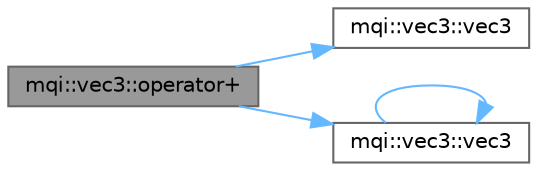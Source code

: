 digraph "mqi::vec3::operator+"
{
 // LATEX_PDF_SIZE
  bgcolor="transparent";
  edge [fontname=Helvetica,fontsize=10,labelfontname=Helvetica,labelfontsize=10];
  node [fontname=Helvetica,fontsize=10,shape=box,height=0.2,width=0.4];
  rankdir="LR";
  Node1 [id="Node000001",label="mqi::vec3::operator+",height=0.2,width=0.4,color="gray40", fillcolor="grey60", style="filled", fontcolor="black",tooltip="Vector addition."];
  Node1 -> Node2 [id="edge1_Node000001_Node000002",color="steelblue1",style="solid",tooltip=" "];
  Node2 [id="Node000002",label="mqi::vec3::vec3",height=0.2,width=0.4,color="grey40", fillcolor="white", style="filled",URL="$classmqi_1_1vec3.html#a9f81491ccdf66313ea54a4f456286205",tooltip="Default constructor, initializes to (0, 0, 0)."];
  Node1 -> Node3 [id="edge2_Node000001_Node000003",color="steelblue1",style="solid",tooltip=" "];
  Node3 [id="Node000003",label="mqi::vec3::vec3",height=0.2,width=0.4,color="grey40", fillcolor="white", style="filled",URL="$classmqi_1_1vec3.html#af1f29088f407303737f8cc287026aa51",tooltip="Copy constructor (from non-const reference)."];
  Node3 -> Node3 [id="edge3_Node000003_Node000003",color="steelblue1",style="solid",tooltip=" "];
}
